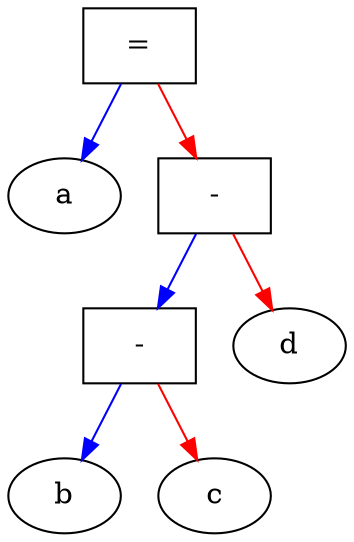 digraph AST {
    "0x132704290" [label="=", shape=box];
    "0x132704290" -> "0x132704260" [color="blue"];
    "0x132704260" [label="a", shape=ellipse];
    "0x132704290" -> "0x132704230" [color="red"];
    "0x132704230" [label="-", shape=box];
    "0x132704230" -> "0x132704200" [color="blue"];
    "0x132704200" [label="-", shape=box];
    "0x132704200" -> "0x132704100" [color="blue"];
    "0x132704100" [label="b", shape=ellipse];
    "0x132704200" -> "0x1327040d0" [color="red"];
    "0x1327040d0" [label="c", shape=ellipse];
    "0x132704230" -> "0x1327040a0" [color="red"];
    "0x1327040a0" [label="d", shape=ellipse];
}
